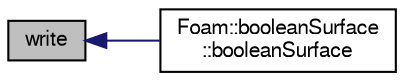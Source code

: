 digraph "write"
{
  bgcolor="transparent";
  edge [fontname="FreeSans",fontsize="10",labelfontname="FreeSans",labelfontsize="10"];
  node [fontname="FreeSans",fontsize="10",shape=record];
  rankdir="LR";
  Node988 [label="write",height=0.2,width=0.4,color="black", fillcolor="grey75", style="filled", fontcolor="black"];
  Node988 -> Node989 [dir="back",color="midnightblue",fontsize="10",style="solid",fontname="FreeSans"];
  Node989 [label="Foam::booleanSurface\l::booleanSurface",height=0.2,width=0.4,color="black",URL="$a25486.html#a88e679563079efe444d5005b5d5e0716",tooltip="Construct from surfaces and face labels to keep. "];
}
